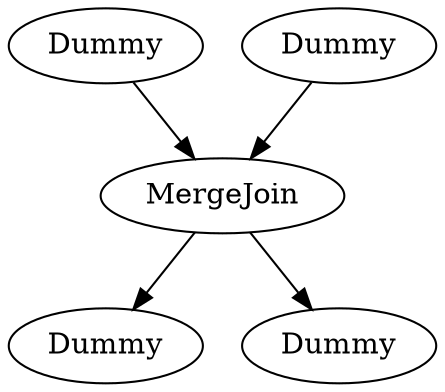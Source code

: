 digraph G {
  tRowGenerator_2 [ label="Dummy" ];
  tRowGenerator_1 [ label="Dummy" ];
  tJoin_1 [ label="MergeJoin" ];
  tLogRow_1 [ label="Dummy" ];
  tLogRow_2 [ label="Dummy" ];
  tRowGenerator_2 -> tJoin_1;
  tRowGenerator_1 -> tJoin_1;
  tJoin_1 -> tLogRow_1;
  tJoin_1 -> tLogRow_2;
}
